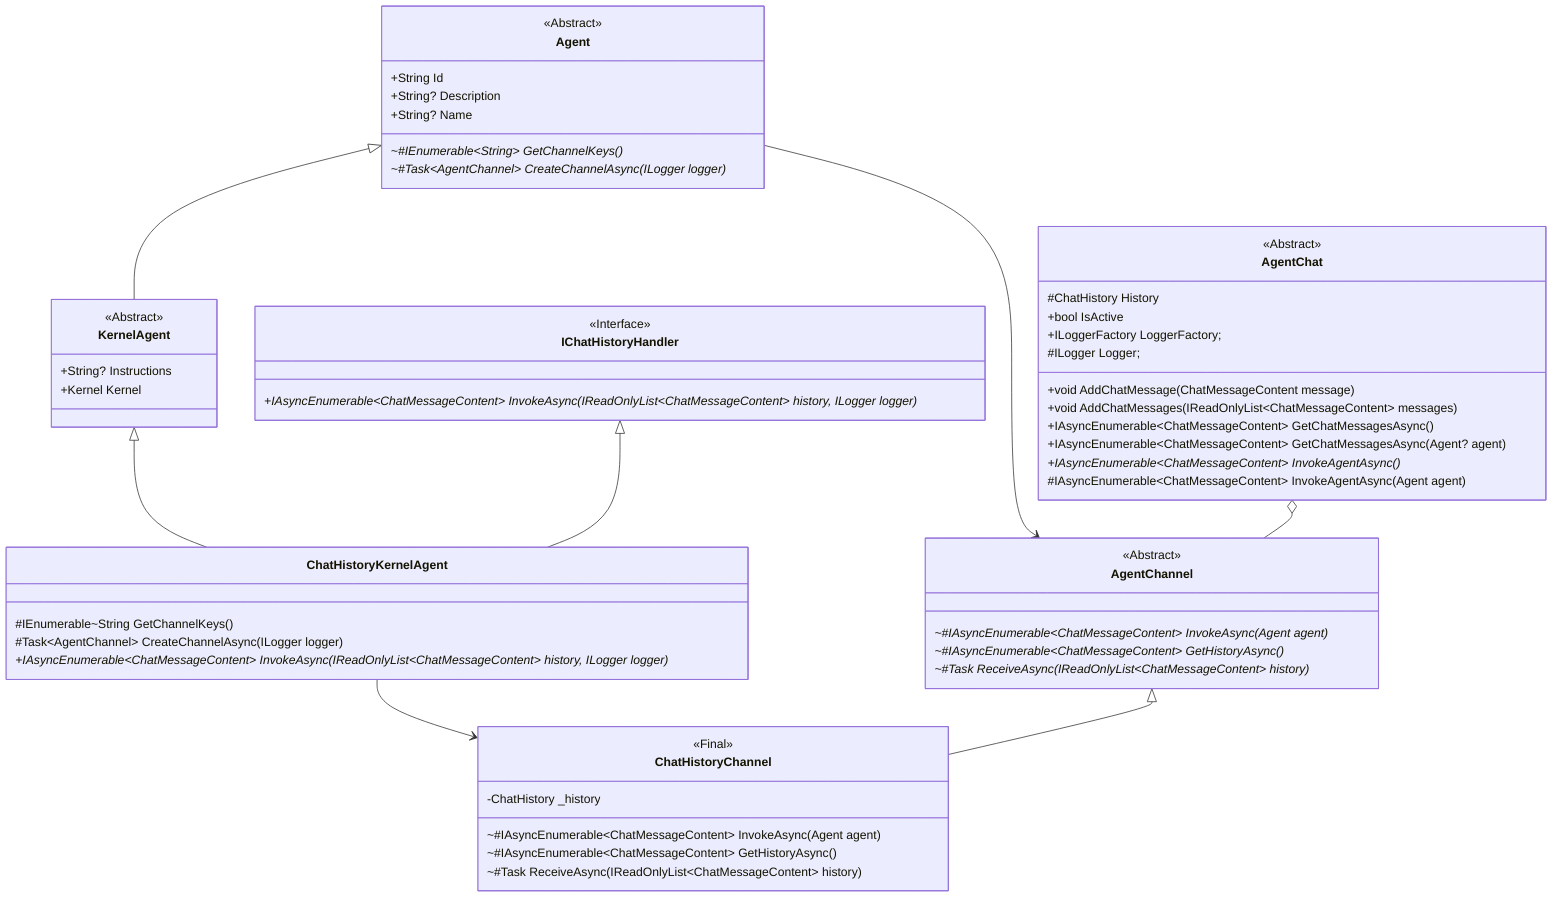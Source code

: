 classDiagram

    Agent --> AgentChannel
    class Agent {
        <<Abstract>>        
        +String Id
        +String? Description
        +String? Name
        ~#IEnumerable~String~ GetChannelKeys()*
        ~#Task~AgentChannel~ CreateChannelAsync(ILogger logger)*
    }

    class AgentChannel {
        <<Abstract>>
        ~#IAsyncEnumerable~ChatMessageContent~ InvokeAsync(Agent agent)*
        ~#IAsyncEnumerable~ChatMessageContent~ GetHistoryAsync()*
        ~#Task ReceiveAsync(IReadOnlyList~ChatMessageContent~ history)*
    }

    Agent <|-- KernelAgent
    class KernelAgent {
        <<Abstract>>
        +String? Instructions
        +Kernel Kernel
    }

    class IChatHistoryHandler {
        <<Interface>>
        +IAsyncEnumerable~ChatMessageContent~ InvokeAsync(IReadOnlyList~ChatMessageContent~ history, ILogger logger)*
    }

    KernelAgent <|-- ChatHistoryKernelAgent
    IChatHistoryHandler <|-- ChatHistoryKernelAgent
    ChatHistoryKernelAgent --> ChatHistoryChannel
    class ChatHistoryKernelAgent {
        #IEnumerable~String GetChannelKeys()
        #Task~AgentChannel~ CreateChannelAsync(ILogger logger)
        +IAsyncEnumerable~ChatMessageContent~ InvokeAsync(IReadOnlyList~ChatMessageContent~ history, ILogger logger)*
    }

    AgentChannel <|-- ChatHistoryChannel
    class ChatHistoryChannel {
        <<Final>>
        -ChatHistory _history
        ~#IAsyncEnumerable~ChatMessageContent~ InvokeAsync(Agent agent)
        ~#IAsyncEnumerable~ChatMessageContent~ GetHistoryAsync()
        ~#Task ReceiveAsync(IReadOnlyList~ChatMessageContent~ history)
    }

    AgentChat o-- AgentChannel
    class AgentChat {
        <<Abstract>>
        #ChatHistory History
        +bool IsActive
        +ILoggerFactory LoggerFactory;
        #ILogger Logger;
        +void AddChatMessage(ChatMessageContent message)
        +void AddChatMessages(IReadOnlyList~ChatMessageContent~ messages)
        +IAsyncEnumerable~ChatMessageContent~ GetChatMessagesAsync()
        +IAsyncEnumerable~ChatMessageContent~ GetChatMessagesAsync(Agent? agent)
        +IAsyncEnumerable~ChatMessageContent~ InvokeAgentAsync()*
        #IAsyncEnumerable~ChatMessageContent~ InvokeAgentAsync(Agent agent)
    }